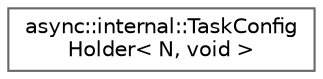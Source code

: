 digraph "Graphical Class Hierarchy"
{
 // LATEX_PDF_SIZE
  bgcolor="transparent";
  edge [fontname=Helvetica,fontsize=10,labelfontname=Helvetica,labelfontsize=10];
  node [fontname=Helvetica,fontsize=10,shape=box,height=0.2,width=0.4];
  rankdir="LR";
  Node0 [id="Node000000",label="async::internal::TaskConfig\lHolder\< N, void \>",height=0.2,width=0.4,color="grey40", fillcolor="white", style="filled",URL="$de/db3/classasync_1_1internal_1_1TaskConfigHolder_3_01N_00_01void_01_4.html",tooltip=" "];
}
